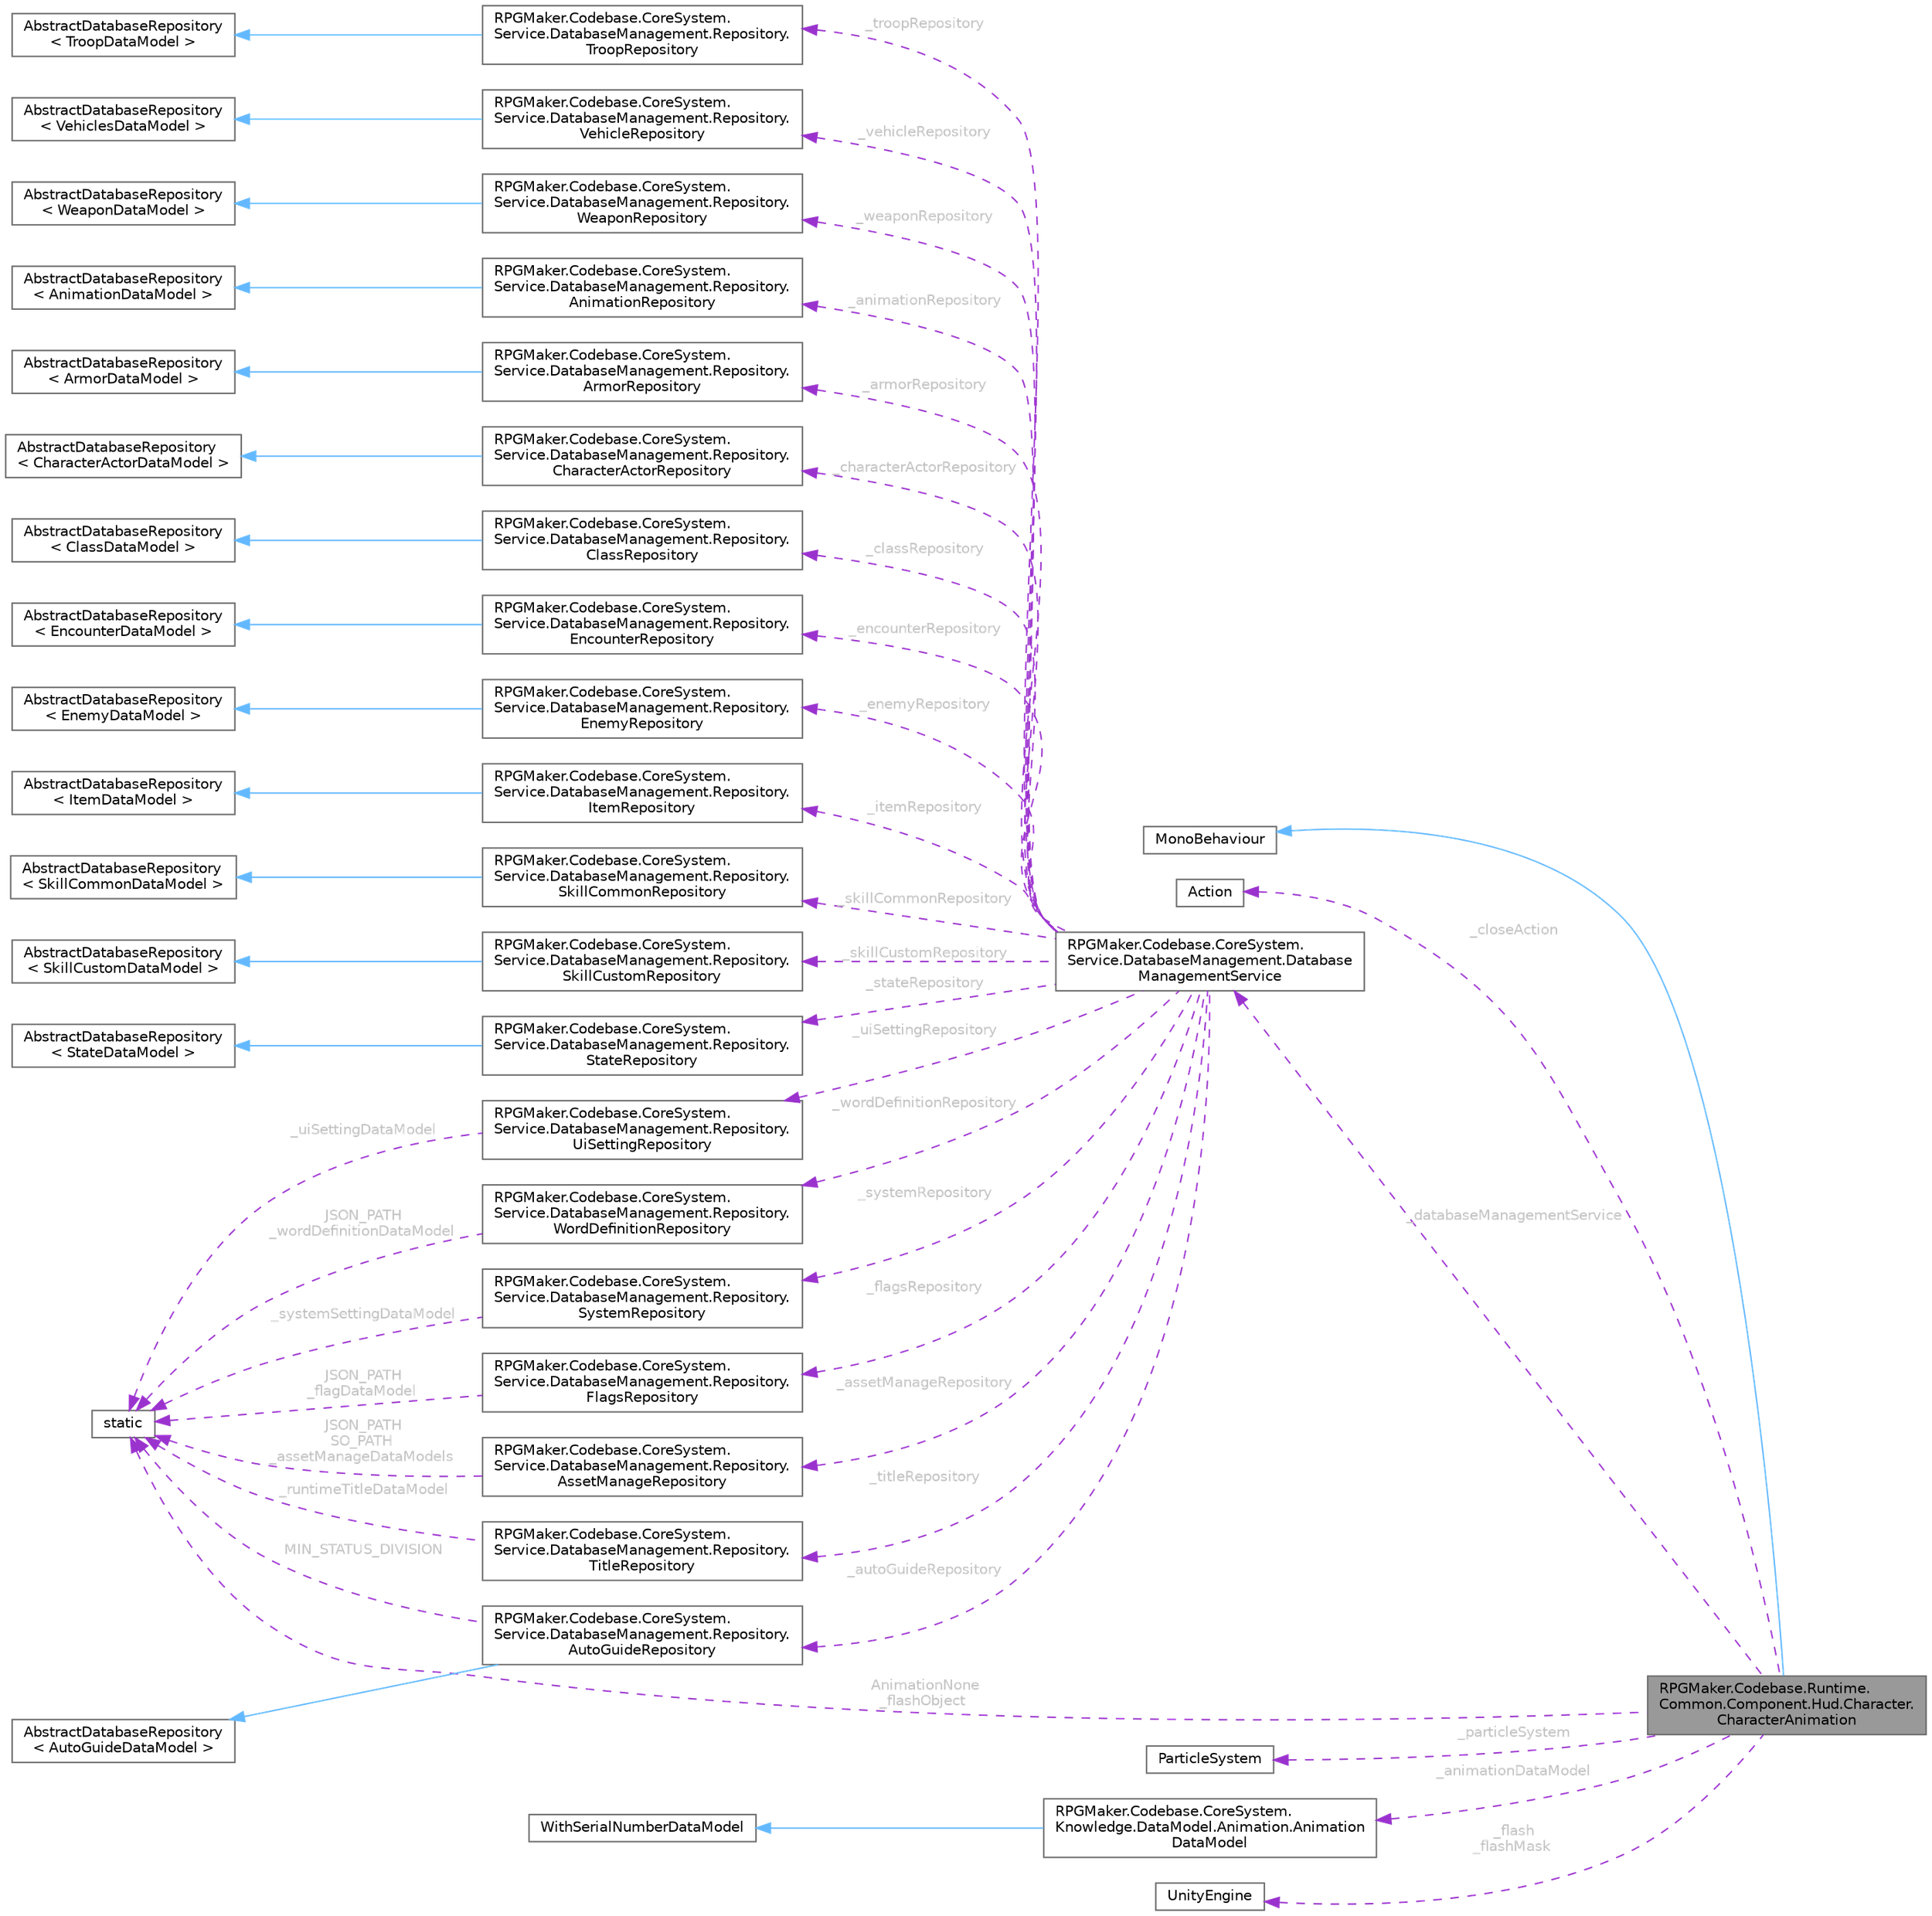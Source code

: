 digraph "RPGMaker.Codebase.Runtime.Common.Component.Hud.Character.CharacterAnimation"
{
 // LATEX_PDF_SIZE
  bgcolor="transparent";
  edge [fontname=Helvetica,fontsize=10,labelfontname=Helvetica,labelfontsize=10];
  node [fontname=Helvetica,fontsize=10,shape=box,height=0.2,width=0.4];
  rankdir="LR";
  Node1 [id="Node000001",label="RPGMaker.Codebase.Runtime.\lCommon.Component.Hud.Character.\lCharacterAnimation",height=0.2,width=0.4,color="gray40", fillcolor="grey60", style="filled", fontcolor="black",tooltip="😁 キャラクター・アニメーション"];
  Node2 -> Node1 [id="edge1_Node000001_Node000002",dir="back",color="steelblue1",style="solid",tooltip=" "];
  Node2 [id="Node000002",label="MonoBehaviour",height=0.2,width=0.4,color="gray40", fillcolor="white", style="filled",tooltip=" "];
  Node3 -> Node1 [id="edge2_Node000001_Node000003",dir="back",color="darkorchid3",style="dashed",tooltip=" ",label=" _closeAction",fontcolor="grey" ];
  Node3 [id="Node000003",label="Action",height=0.2,width=0.4,color="gray40", fillcolor="white", style="filled",tooltip=" "];
  Node4 -> Node1 [id="edge3_Node000001_Node000004",dir="back",color="darkorchid3",style="dashed",tooltip=" ",label=" _databaseManagementService",fontcolor="grey" ];
  Node4 [id="Node000004",label="RPGMaker.Codebase.CoreSystem.\lService.DatabaseManagement.Database\lManagementService",height=0.2,width=0.4,color="gray40", fillcolor="white", style="filled",URL="$db/db0/class_r_p_g_maker_1_1_codebase_1_1_core_system_1_1_service_1_1_database_management_1_1_database_management_service.html",tooltip="😁 データベース管理サービス"];
  Node5 -> Node4 [id="edge4_Node000004_Node000005",dir="back",color="darkorchid3",style="dashed",tooltip=" ",label=" _animationRepository",fontcolor="grey" ];
  Node5 [id="Node000005",label="RPGMaker.Codebase.CoreSystem.\lService.DatabaseManagement.Repository.\lAnimationRepository",height=0.2,width=0.4,color="gray40", fillcolor="white", style="filled",URL="$d5/deb/class_r_p_g_maker_1_1_codebase_1_1_core_system_1_1_service_1_1_database_management_1_1_repository_1_1_animation_repository.html",tooltip="😁 アニメーション置き場"];
  Node6 -> Node5 [id="edge5_Node000005_Node000006",dir="back",color="steelblue1",style="solid",tooltip=" "];
  Node6 [id="Node000006",label="AbstractDatabaseRepository\l\< AnimationDataModel \>",height=0.2,width=0.4,color="gray40", fillcolor="white", style="filled",tooltip=" "];
  Node7 -> Node4 [id="edge6_Node000004_Node000007",dir="back",color="darkorchid3",style="dashed",tooltip=" ",label=" _armorRepository",fontcolor="grey" ];
  Node7 [id="Node000007",label="RPGMaker.Codebase.CoreSystem.\lService.DatabaseManagement.Repository.\lArmorRepository",height=0.2,width=0.4,color="gray40", fillcolor="white", style="filled",URL="$d5/d5e/class_r_p_g_maker_1_1_codebase_1_1_core_system_1_1_service_1_1_database_management_1_1_repository_1_1_armor_repository.html",tooltip="😁 防具置き場"];
  Node8 -> Node7 [id="edge7_Node000007_Node000008",dir="back",color="steelblue1",style="solid",tooltip=" "];
  Node8 [id="Node000008",label="AbstractDatabaseRepository\l\< ArmorDataModel \>",height=0.2,width=0.4,color="gray40", fillcolor="white", style="filled",tooltip=" "];
  Node9 -> Node4 [id="edge8_Node000004_Node000009",dir="back",color="darkorchid3",style="dashed",tooltip=" ",label=" _assetManageRepository",fontcolor="grey" ];
  Node9 [id="Node000009",label="RPGMaker.Codebase.CoreSystem.\lService.DatabaseManagement.Repository.\lAssetManageRepository",height=0.2,width=0.4,color="gray40", fillcolor="white", style="filled",URL="$d7/db3/class_r_p_g_maker_1_1_codebase_1_1_core_system_1_1_service_1_1_database_management_1_1_repository_1_1_asset_manage_repository.html",tooltip="😁 資産管理置き場"];
  Node10 -> Node9 [id="edge9_Node000009_Node000010",dir="back",color="darkorchid3",style="dashed",tooltip=" ",label=" JSON_PATH\nSO_PATH\n_assetManageDataModels",fontcolor="grey" ];
  Node10 [id="Node000010",label="static",height=0.2,width=0.4,color="gray40", fillcolor="white", style="filled",tooltip=" "];
  Node11 -> Node4 [id="edge10_Node000004_Node000011",dir="back",color="darkorchid3",style="dashed",tooltip=" ",label=" _autoGuideRepository",fontcolor="grey" ];
  Node11 [id="Node000011",label="RPGMaker.Codebase.CoreSystem.\lService.DatabaseManagement.Repository.\lAutoGuideRepository",height=0.2,width=0.4,color="gray40", fillcolor="white", style="filled",URL="$dc/d23/class_r_p_g_maker_1_1_codebase_1_1_core_system_1_1_service_1_1_database_management_1_1_repository_1_1_auto_guide_repository.html",tooltip="😁 自動ガイド置き場"];
  Node12 -> Node11 [id="edge11_Node000011_Node000012",dir="back",color="steelblue1",style="solid",tooltip=" "];
  Node12 [id="Node000012",label="AbstractDatabaseRepository\l\< AutoGuideDataModel \>",height=0.2,width=0.4,color="gray40", fillcolor="white", style="filled",tooltip=" "];
  Node10 -> Node11 [id="edge12_Node000011_Node000010",dir="back",color="darkorchid3",style="dashed",tooltip=" ",label=" MIN_STATUS_DIVISION",fontcolor="grey" ];
  Node13 -> Node4 [id="edge13_Node000004_Node000013",dir="back",color="darkorchid3",style="dashed",tooltip=" ",label=" _characterActorRepository",fontcolor="grey" ];
  Node13 [id="Node000013",label="RPGMaker.Codebase.CoreSystem.\lService.DatabaseManagement.Repository.\lCharacterActorRepository",height=0.2,width=0.4,color="gray40", fillcolor="white", style="filled",URL="$dc/d27/class_r_p_g_maker_1_1_codebase_1_1_core_system_1_1_service_1_1_database_management_1_1_repositor67544213d6af3013901ca89c3e4d5d21.html",tooltip="キャラクター・アクター置き場"];
  Node14 -> Node13 [id="edge14_Node000013_Node000014",dir="back",color="steelblue1",style="solid",tooltip=" "];
  Node14 [id="Node000014",label="AbstractDatabaseRepository\l\< CharacterActorDataModel \>",height=0.2,width=0.4,color="gray40", fillcolor="white", style="filled",tooltip=" "];
  Node15 -> Node4 [id="edge15_Node000004_Node000015",dir="back",color="darkorchid3",style="dashed",tooltip=" ",label=" _classRepository",fontcolor="grey" ];
  Node15 [id="Node000015",label="RPGMaker.Codebase.CoreSystem.\lService.DatabaseManagement.Repository.\lClassRepository",height=0.2,width=0.4,color="gray40", fillcolor="white", style="filled",URL="$d5/df3/class_r_p_g_maker_1_1_codebase_1_1_core_system_1_1_service_1_1_database_management_1_1_repository_1_1_class_repository.html",tooltip="😁 クラス置き場"];
  Node16 -> Node15 [id="edge16_Node000015_Node000016",dir="back",color="steelblue1",style="solid",tooltip=" "];
  Node16 [id="Node000016",label="AbstractDatabaseRepository\l\< ClassDataModel \>",height=0.2,width=0.4,color="gray40", fillcolor="white", style="filled",tooltip=" "];
  Node17 -> Node4 [id="edge17_Node000004_Node000017",dir="back",color="darkorchid3",style="dashed",tooltip=" ",label=" _encounterRepository",fontcolor="grey" ];
  Node17 [id="Node000017",label="RPGMaker.Codebase.CoreSystem.\lService.DatabaseManagement.Repository.\lEncounterRepository",height=0.2,width=0.4,color="gray40", fillcolor="white", style="filled",URL="$d3/dae/class_r_p_g_maker_1_1_codebase_1_1_core_system_1_1_service_1_1_database_management_1_1_repository_1_1_encounter_repository.html",tooltip="遭遇置き場"];
  Node18 -> Node17 [id="edge18_Node000017_Node000018",dir="back",color="steelblue1",style="solid",tooltip=" "];
  Node18 [id="Node000018",label="AbstractDatabaseRepository\l\< EncounterDataModel \>",height=0.2,width=0.4,color="gray40", fillcolor="white", style="filled",tooltip=" "];
  Node19 -> Node4 [id="edge19_Node000004_Node000019",dir="back",color="darkorchid3",style="dashed",tooltip=" ",label=" _enemyRepository",fontcolor="grey" ];
  Node19 [id="Node000019",label="RPGMaker.Codebase.CoreSystem.\lService.DatabaseManagement.Repository.\lEnemyRepository",height=0.2,width=0.4,color="gray40", fillcolor="white", style="filled",URL="$d4/d59/class_r_p_g_maker_1_1_codebase_1_1_core_system_1_1_service_1_1_database_management_1_1_repository_1_1_enemy_repository.html",tooltip="😁 敵置き場"];
  Node20 -> Node19 [id="edge20_Node000019_Node000020",dir="back",color="steelblue1",style="solid",tooltip=" "];
  Node20 [id="Node000020",label="AbstractDatabaseRepository\l\< EnemyDataModel \>",height=0.2,width=0.4,color="gray40", fillcolor="white", style="filled",tooltip=" "];
  Node21 -> Node4 [id="edge21_Node000004_Node000021",dir="back",color="darkorchid3",style="dashed",tooltip=" ",label=" _flagsRepository",fontcolor="grey" ];
  Node21 [id="Node000021",label="RPGMaker.Codebase.CoreSystem.\lService.DatabaseManagement.Repository.\lFlagsRepository",height=0.2,width=0.4,color="gray40", fillcolor="white", style="filled",URL="$dd/db4/class_r_p_g_maker_1_1_codebase_1_1_core_system_1_1_service_1_1_database_management_1_1_repository_1_1_flags_repository.html",tooltip="😁 フラグ置き場"];
  Node10 -> Node21 [id="edge22_Node000021_Node000010",dir="back",color="darkorchid3",style="dashed",tooltip=" ",label=" JSON_PATH\n_flagDataModel",fontcolor="grey" ];
  Node22 -> Node4 [id="edge23_Node000004_Node000022",dir="back",color="darkorchid3",style="dashed",tooltip=" ",label=" _itemRepository",fontcolor="grey" ];
  Node22 [id="Node000022",label="RPGMaker.Codebase.CoreSystem.\lService.DatabaseManagement.Repository.\lItemRepository",height=0.2,width=0.4,color="gray40", fillcolor="white", style="filled",URL="$dd/d1d/class_r_p_g_maker_1_1_codebase_1_1_core_system_1_1_service_1_1_database_management_1_1_repository_1_1_item_repository.html",tooltip="😁 アイテム置き場"];
  Node23 -> Node22 [id="edge24_Node000022_Node000023",dir="back",color="steelblue1",style="solid",tooltip=" "];
  Node23 [id="Node000023",label="AbstractDatabaseRepository\l\< ItemDataModel \>",height=0.2,width=0.4,color="gray40", fillcolor="white", style="filled",tooltip=" "];
  Node24 -> Node4 [id="edge25_Node000004_Node000024",dir="back",color="darkorchid3",style="dashed",tooltip=" ",label=" _skillCommonRepository",fontcolor="grey" ];
  Node24 [id="Node000024",label="RPGMaker.Codebase.CoreSystem.\lService.DatabaseManagement.Repository.\lSkillCommonRepository",height=0.2,width=0.4,color="gray40", fillcolor="white", style="filled",URL="$da/d52/class_r_p_g_maker_1_1_codebase_1_1_core_system_1_1_service_1_1_database_management_1_1_repository_1_1_skill_common_repository.html",tooltip="😁 スキル共通置き場"];
  Node25 -> Node24 [id="edge26_Node000024_Node000025",dir="back",color="steelblue1",style="solid",tooltip=" "];
  Node25 [id="Node000025",label="AbstractDatabaseRepository\l\< SkillCommonDataModel \>",height=0.2,width=0.4,color="gray40", fillcolor="white", style="filled",tooltip=" "];
  Node26 -> Node4 [id="edge27_Node000004_Node000026",dir="back",color="darkorchid3",style="dashed",tooltip=" ",label=" _skillCustomRepository",fontcolor="grey" ];
  Node26 [id="Node000026",label="RPGMaker.Codebase.CoreSystem.\lService.DatabaseManagement.Repository.\lSkillCustomRepository",height=0.2,width=0.4,color="gray40", fillcolor="white", style="filled",URL="$df/d9d/class_r_p_g_maker_1_1_codebase_1_1_core_system_1_1_service_1_1_database_management_1_1_repository_1_1_skill_custom_repository.html",tooltip="😁 スキル・カスタム置き場"];
  Node27 -> Node26 [id="edge28_Node000026_Node000027",dir="back",color="steelblue1",style="solid",tooltip=" "];
  Node27 [id="Node000027",label="AbstractDatabaseRepository\l\< SkillCustomDataModel \>",height=0.2,width=0.4,color="gray40", fillcolor="white", style="filled",tooltip=" "];
  Node28 -> Node4 [id="edge29_Node000004_Node000028",dir="back",color="darkorchid3",style="dashed",tooltip=" ",label=" _stateRepository",fontcolor="grey" ];
  Node28 [id="Node000028",label="RPGMaker.Codebase.CoreSystem.\lService.DatabaseManagement.Repository.\lStateRepository",height=0.2,width=0.4,color="gray40", fillcolor="white", style="filled",URL="$d0/d34/class_r_p_g_maker_1_1_codebase_1_1_core_system_1_1_service_1_1_database_management_1_1_repository_1_1_state_repository.html",tooltip="😁 状態置き場"];
  Node29 -> Node28 [id="edge30_Node000028_Node000029",dir="back",color="steelblue1",style="solid",tooltip=" "];
  Node29 [id="Node000029",label="AbstractDatabaseRepository\l\< StateDataModel \>",height=0.2,width=0.4,color="gray40", fillcolor="white", style="filled",tooltip=" "];
  Node30 -> Node4 [id="edge31_Node000004_Node000030",dir="back",color="darkorchid3",style="dashed",tooltip=" ",label=" _systemRepository",fontcolor="grey" ];
  Node30 [id="Node000030",label="RPGMaker.Codebase.CoreSystem.\lService.DatabaseManagement.Repository.\lSystemRepository",height=0.2,width=0.4,color="gray40", fillcolor="white", style="filled",URL="$d6/d55/class_r_p_g_maker_1_1_codebase_1_1_core_system_1_1_service_1_1_database_management_1_1_repository_1_1_system_repository.html",tooltip="😁 システム置き場"];
  Node10 -> Node30 [id="edge32_Node000030_Node000010",dir="back",color="darkorchid3",style="dashed",tooltip=" ",label=" _systemSettingDataModel",fontcolor="grey" ];
  Node31 -> Node4 [id="edge33_Node000004_Node000031",dir="back",color="darkorchid3",style="dashed",tooltip=" ",label=" _titleRepository",fontcolor="grey" ];
  Node31 [id="Node000031",label="RPGMaker.Codebase.CoreSystem.\lService.DatabaseManagement.Repository.\lTitleRepository",height=0.2,width=0.4,color="gray40", fillcolor="white", style="filled",URL="$d6/d61/class_r_p_g_maker_1_1_codebase_1_1_core_system_1_1_service_1_1_database_management_1_1_repository_1_1_title_repository.html",tooltip="😁 タイトル置き場"];
  Node10 -> Node31 [id="edge34_Node000031_Node000010",dir="back",color="darkorchid3",style="dashed",tooltip=" ",label=" _runtimeTitleDataModel",fontcolor="grey" ];
  Node32 -> Node4 [id="edge35_Node000004_Node000032",dir="back",color="darkorchid3",style="dashed",tooltip=" ",label=" _troopRepository",fontcolor="grey" ];
  Node32 [id="Node000032",label="RPGMaker.Codebase.CoreSystem.\lService.DatabaseManagement.Repository.\lTroopRepository",height=0.2,width=0.4,color="gray40", fillcolor="white", style="filled",URL="$d6/d3e/class_r_p_g_maker_1_1_codebase_1_1_core_system_1_1_service_1_1_database_management_1_1_repository_1_1_troop_repository.html",tooltip="😁 部隊置き場"];
  Node33 -> Node32 [id="edge36_Node000032_Node000033",dir="back",color="steelblue1",style="solid",tooltip=" "];
  Node33 [id="Node000033",label="AbstractDatabaseRepository\l\< TroopDataModel \>",height=0.2,width=0.4,color="gray40", fillcolor="white", style="filled",tooltip=" "];
  Node34 -> Node4 [id="edge37_Node000004_Node000034",dir="back",color="darkorchid3",style="dashed",tooltip=" ",label=" _uiSettingRepository",fontcolor="grey" ];
  Node34 [id="Node000034",label="RPGMaker.Codebase.CoreSystem.\lService.DatabaseManagement.Repository.\lUiSettingRepository",height=0.2,width=0.4,color="gray40", fillcolor="white", style="filled",URL="$de/d41/class_r_p_g_maker_1_1_codebase_1_1_core_system_1_1_service_1_1_database_management_1_1_repository_1_1_ui_setting_repository.html",tooltip="😁 ユーザー・インターフェース設定置き場"];
  Node10 -> Node34 [id="edge38_Node000034_Node000010",dir="back",color="darkorchid3",style="dashed",tooltip=" ",label=" _uiSettingDataModel",fontcolor="grey" ];
  Node35 -> Node4 [id="edge39_Node000004_Node000035",dir="back",color="darkorchid3",style="dashed",tooltip=" ",label=" _vehicleRepository",fontcolor="grey" ];
  Node35 [id="Node000035",label="RPGMaker.Codebase.CoreSystem.\lService.DatabaseManagement.Repository.\lVehicleRepository",height=0.2,width=0.4,color="gray40", fillcolor="white", style="filled",URL="$dc/dcd/class_r_p_g_maker_1_1_codebase_1_1_core_system_1_1_service_1_1_database_management_1_1_repository_1_1_vehicle_repository.html",tooltip="😁 乗り物置き場"];
  Node36 -> Node35 [id="edge40_Node000035_Node000036",dir="back",color="steelblue1",style="solid",tooltip=" "];
  Node36 [id="Node000036",label="AbstractDatabaseRepository\l\< VehiclesDataModel \>",height=0.2,width=0.4,color="gray40", fillcolor="white", style="filled",tooltip=" "];
  Node37 -> Node4 [id="edge41_Node000004_Node000037",dir="back",color="darkorchid3",style="dashed",tooltip=" ",label=" _weaponRepository",fontcolor="grey" ];
  Node37 [id="Node000037",label="RPGMaker.Codebase.CoreSystem.\lService.DatabaseManagement.Repository.\lWeaponRepository",height=0.2,width=0.4,color="gray40", fillcolor="white", style="filled",URL="$de/d23/class_r_p_g_maker_1_1_codebase_1_1_core_system_1_1_service_1_1_database_management_1_1_repository_1_1_weapon_repository.html",tooltip="😁 武器置き場"];
  Node38 -> Node37 [id="edge42_Node000037_Node000038",dir="back",color="steelblue1",style="solid",tooltip=" "];
  Node38 [id="Node000038",label="AbstractDatabaseRepository\l\< WeaponDataModel \>",height=0.2,width=0.4,color="gray40", fillcolor="white", style="filled",tooltip=" "];
  Node39 -> Node4 [id="edge43_Node000004_Node000039",dir="back",color="darkorchid3",style="dashed",tooltip=" ",label=" _wordDefinitionRepository",fontcolor="grey" ];
  Node39 [id="Node000039",label="RPGMaker.Codebase.CoreSystem.\lService.DatabaseManagement.Repository.\lWordDefinitionRepository",height=0.2,width=0.4,color="gray40", fillcolor="white", style="filled",URL="$d0/d25/class_r_p_g_maker_1_1_codebase_1_1_core_system_1_1_service_1_1_database_management_1_1_repositor810f9e3871d1afeaa788d9c5df5cdd13.html",tooltip="😁 単語定義置き場"];
  Node10 -> Node39 [id="edge44_Node000039_Node000010",dir="back",color="darkorchid3",style="dashed",tooltip=" ",label=" JSON_PATH\n_wordDefinitionDataModel",fontcolor="grey" ];
  Node40 -> Node1 [id="edge45_Node000001_Node000040",dir="back",color="darkorchid3",style="dashed",tooltip=" ",label=" _particleSystem",fontcolor="grey" ];
  Node40 [id="Node000040",label="ParticleSystem",height=0.2,width=0.4,color="gray40", fillcolor="white", style="filled",tooltip=" "];
  Node41 -> Node1 [id="edge46_Node000001_Node000041",dir="back",color="darkorchid3",style="dashed",tooltip=" ",label=" _animationDataModel",fontcolor="grey" ];
  Node41 [id="Node000041",label="RPGMaker.Codebase.CoreSystem.\lKnowledge.DataModel.Animation.Animation\lDataModel",height=0.2,width=0.4,color="gray40", fillcolor="white", style="filled",URL="$db/dab/class_r_p_g_maker_1_1_codebase_1_1_core_system_1_1_knowledge_1_1_data_model_1_1_animation_1_1_animation_data_model.html",tooltip="😁 アニメーション・データ・モデル"];
  Node42 -> Node41 [id="edge47_Node000041_Node000042",dir="back",color="steelblue1",style="solid",tooltip=" "];
  Node42 [id="Node000042",label="WithSerialNumberDataModel",height=0.2,width=0.4,color="gray40", fillcolor="white", style="filled",tooltip=" "];
  Node10 -> Node1 [id="edge48_Node000001_Node000010",dir="back",color="darkorchid3",style="dashed",tooltip=" ",label=" AnimationNone\n_flashObject",fontcolor="grey" ];
  Node43 -> Node1 [id="edge49_Node000001_Node000043",dir="back",color="darkorchid3",style="dashed",tooltip=" ",label=" _flash\n_flashMask",fontcolor="grey" ];
  Node43 [id="Node000043",label="UnityEngine",height=0.2,width=0.4,color="gray40", fillcolor="white", style="filled",tooltip=" "];
}
